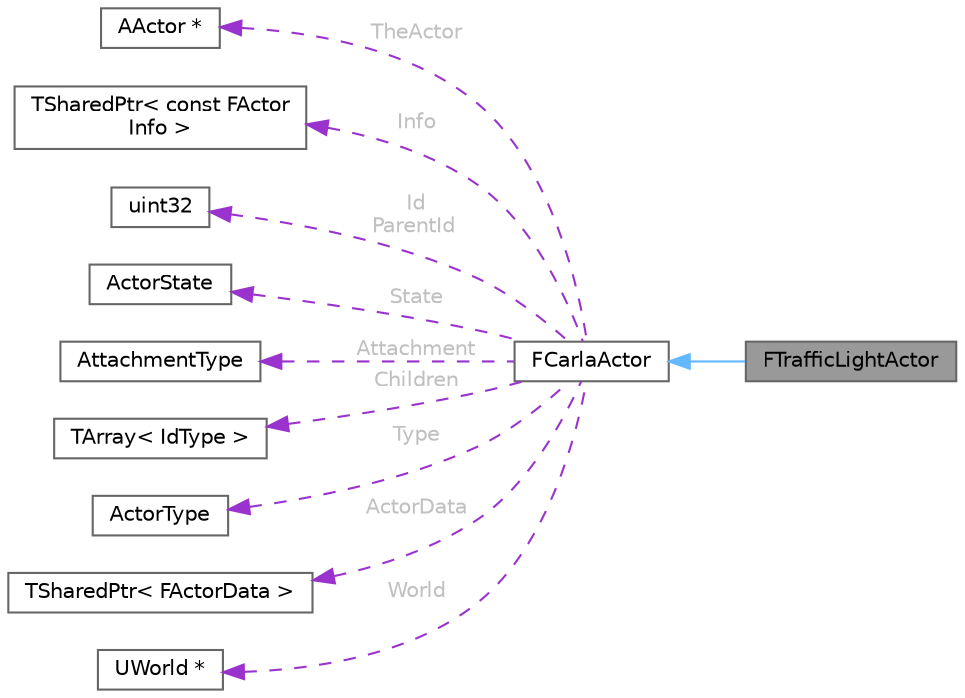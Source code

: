 digraph "FTrafficLightActor"
{
 // INTERACTIVE_SVG=YES
 // LATEX_PDF_SIZE
  bgcolor="transparent";
  edge [fontname=Helvetica,fontsize=10,labelfontname=Helvetica,labelfontsize=10];
  node [fontname=Helvetica,fontsize=10,shape=box,height=0.2,width=0.4];
  rankdir="LR";
  Node1 [id="Node000001",label="FTrafficLightActor",height=0.2,width=0.4,color="gray40", fillcolor="grey60", style="filled", fontcolor="black",tooltip=" "];
  Node2 -> Node1 [id="edge1_Node000001_Node000002",dir="back",color="steelblue1",style="solid",tooltip=" "];
  Node2 [id="Node000002",label="FCarlaActor",height=0.2,width=0.4,color="gray40", fillcolor="white", style="filled",URL="$dc/dde/classFCarlaActor.html",tooltip="A view over an actor and its properties."];
  Node3 -> Node2 [id="edge2_Node000002_Node000003",dir="back",color="darkorchid3",style="dashed",tooltip=" ",label=" TheActor",fontcolor="grey" ];
  Node3 [id="Node000003",label="AActor *",height=0.2,width=0.4,color="gray40", fillcolor="white", style="filled",tooltip=" "];
  Node4 -> Node2 [id="edge3_Node000002_Node000004",dir="back",color="darkorchid3",style="dashed",tooltip=" ",label=" Info",fontcolor="grey" ];
  Node4 [id="Node000004",label="TSharedPtr\< const FActor\lInfo \>",height=0.2,width=0.4,color="gray40", fillcolor="white", style="filled",tooltip=" "];
  Node5 -> Node2 [id="edge4_Node000002_Node000005",dir="back",color="darkorchid3",style="dashed",tooltip=" ",label=" Id\nParentId",fontcolor="grey" ];
  Node5 [id="Node000005",label="uint32",height=0.2,width=0.4,color="gray40", fillcolor="white", style="filled",tooltip=" "];
  Node6 -> Node2 [id="edge5_Node000002_Node000006",dir="back",color="darkorchid3",style="dashed",tooltip=" ",label=" State",fontcolor="grey" ];
  Node6 [id="Node000006",label="ActorState",height=0.2,width=0.4,color="gray40", fillcolor="white", style="filled",tooltip=" "];
  Node7 -> Node2 [id="edge6_Node000002_Node000007",dir="back",color="darkorchid3",style="dashed",tooltip=" ",label=" Attachment",fontcolor="grey" ];
  Node7 [id="Node000007",label="AttachmentType",height=0.2,width=0.4,color="gray40", fillcolor="white", style="filled",tooltip=" "];
  Node8 -> Node2 [id="edge7_Node000002_Node000008",dir="back",color="darkorchid3",style="dashed",tooltip=" ",label=" Children",fontcolor="grey" ];
  Node8 [id="Node000008",label="TArray\< IdType \>",height=0.2,width=0.4,color="gray40", fillcolor="white", style="filled",tooltip=" "];
  Node9 -> Node2 [id="edge8_Node000002_Node000009",dir="back",color="darkorchid3",style="dashed",tooltip=" ",label=" Type",fontcolor="grey" ];
  Node9 [id="Node000009",label="ActorType",height=0.2,width=0.4,color="gray40", fillcolor="white", style="filled",tooltip=" "];
  Node10 -> Node2 [id="edge9_Node000002_Node000010",dir="back",color="darkorchid3",style="dashed",tooltip=" ",label=" ActorData",fontcolor="grey" ];
  Node10 [id="Node000010",label="TSharedPtr\< FActorData \>",height=0.2,width=0.4,color="gray40", fillcolor="white", style="filled",tooltip=" "];
  Node11 -> Node2 [id="edge10_Node000002_Node000011",dir="back",color="darkorchid3",style="dashed",tooltip=" ",label=" World",fontcolor="grey" ];
  Node11 [id="Node000011",label="UWorld *",height=0.2,width=0.4,color="gray40", fillcolor="white", style="filled",tooltip=" "];
}

